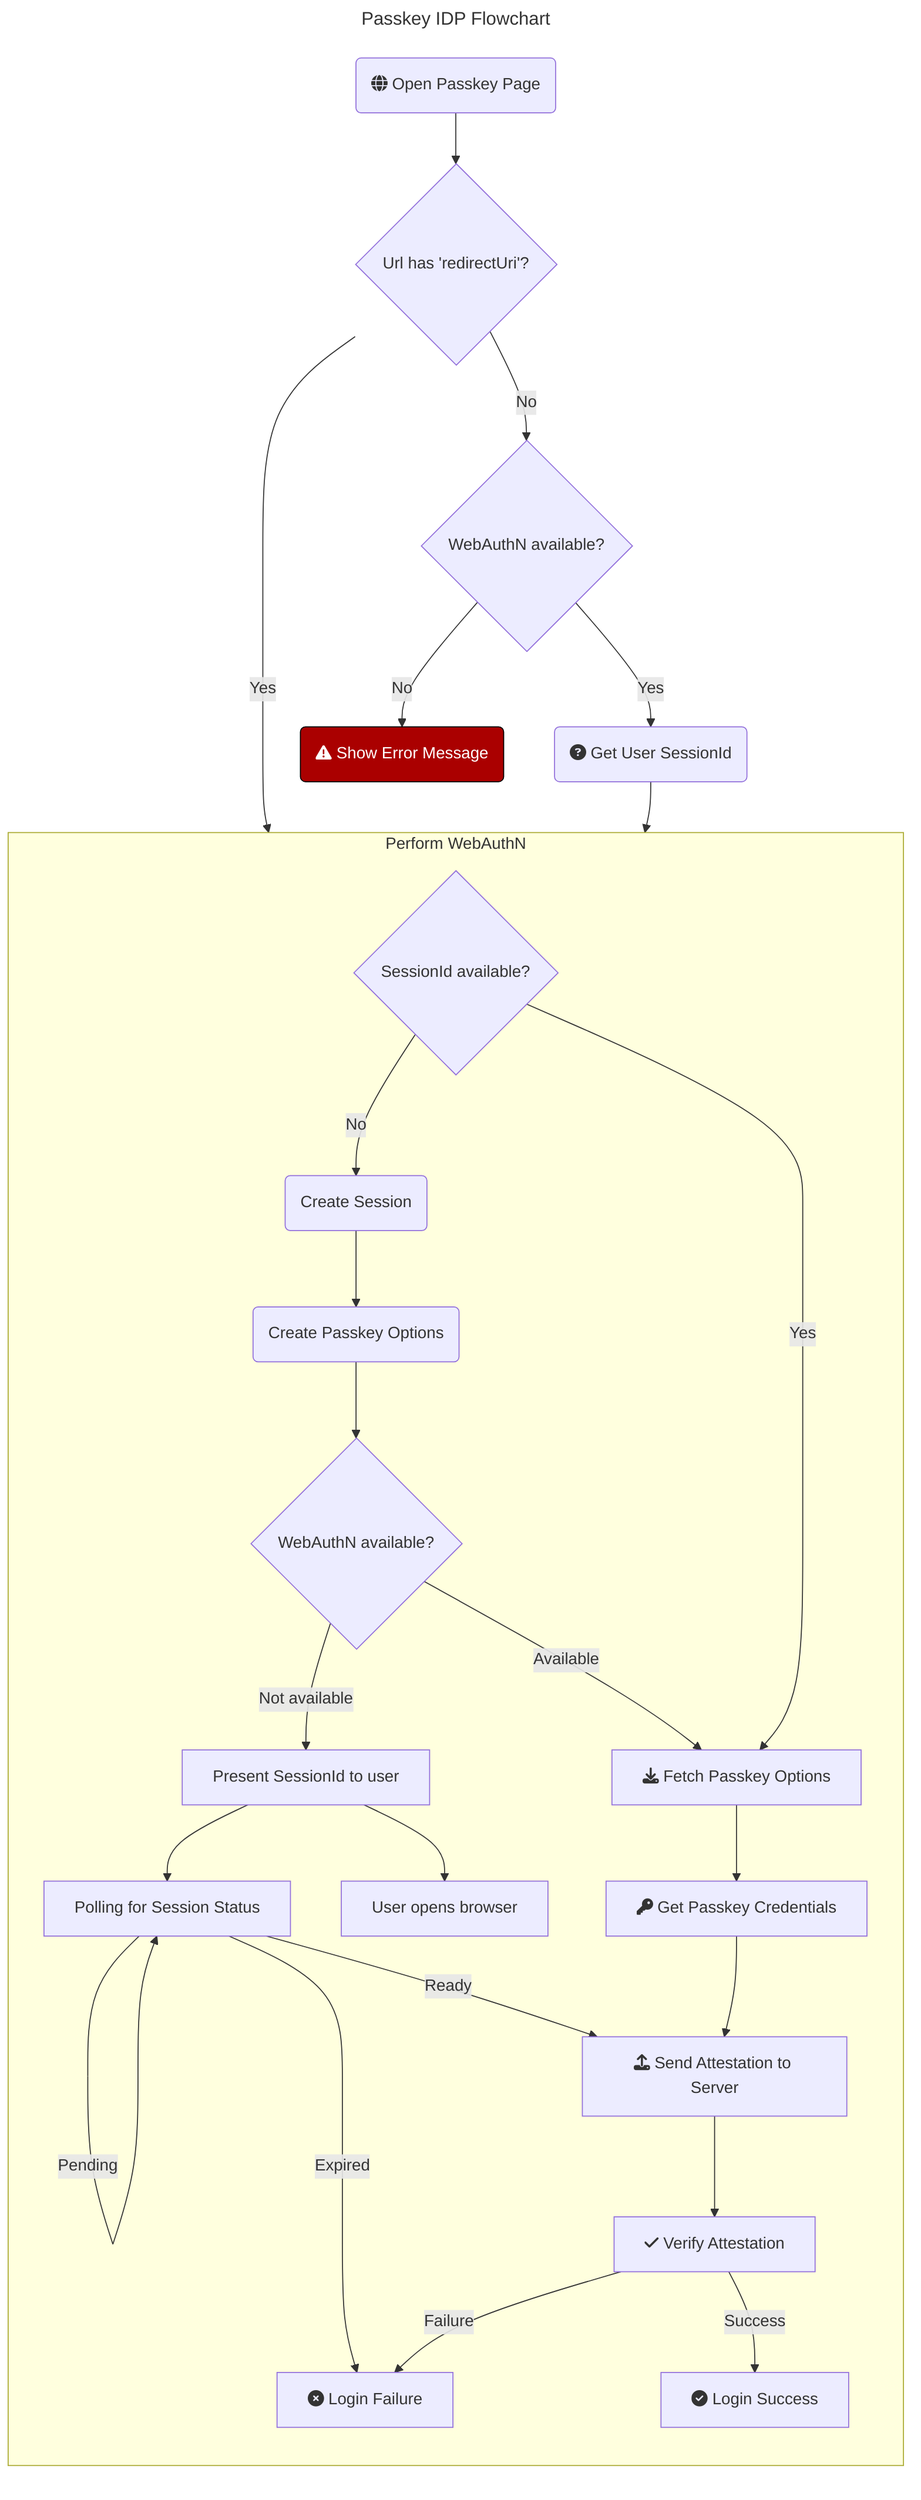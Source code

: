 ---
title: Passkey IDP Flowchart
---
flowchart TB
    %% Nodes
    Open("fa:fa-globe Open Passkey Page")
    HasRedirect{"Url has 'redirectUri'?"}
    HasWebAuthN{"WebAuthN available?"}
    AskSession("fa:fa-question-circle Get User SessionId")
    ShowError("fa:fa-exclamation-triangle Show Error Message")

    Open --> HasRedirect
    HasRedirect -->|Yes| PerformWebAuthN
    HasRedirect -->|No| HasWebAuthN
    HasWebAuthN -->|Yes| AskSession
    HasWebAuthN -->|No| ShowError
    AskSession --> PerformWebAuthN


    subgraph PerformWebAuthN["Perform WebAuthN"]
        direction TB

        HasSession{"SessionId available?"}

        CreateSession("Create Session")
        CreateOptions("Create Passkey Options")

        QCapability{"WebAuthN available?"}
        GetOptions["fa:fa-download Fetch Passkey Options"]
        GetCredetials["fa:fa-key Get Passkey Credentials"]
        SendAttestation["fa:fa-upload Send Attestation to Server"]
        VerifyAttestation["fa:fa-check Verify Attestation"]
        LoginSuccess["fa:fa-check-circle Login Success"]
        LoginFailure["fa:fa-times-circle Login Failure"]
        
        PresentSession["Present SessionId to user"]
        OpenOtherBrowser["User opens browser"]
        PollingForSessionStatus["Polling for Session Status"]

        HasSession -->|No| CreateSession
        CreateSession --> CreateOptions
        CreateOptions --> QCapability
        QCapability -->|Available| GetOptions
        QCapability -->|Not available| PresentSession
        HasSession -->|Yes| GetOptions
        PresentSession --> PollingForSessionStatus
        PresentSession --> OpenOtherBrowser

        PollingForSessionStatus --> |Expired| LoginFailure
        PollingForSessionStatus --> |Pending| PollingForSessionStatus
        PollingForSessionStatus --> |Ready| SendAttestation

        GetOptions --> GetCredetials
        GetCredetials --> SendAttestation
        SendAttestation --> VerifyAttestation
        VerifyAttestation -->|Success| LoginSuccess
        VerifyAttestation -->|Failure| LoginFailure
    end

    %% Edge connections between nodes
    
        
        

    %% Individual node styling. Try the visual editor toolbar for easier styling!
        style ShowError color:#FFF, fill:#A00, stroke:#000